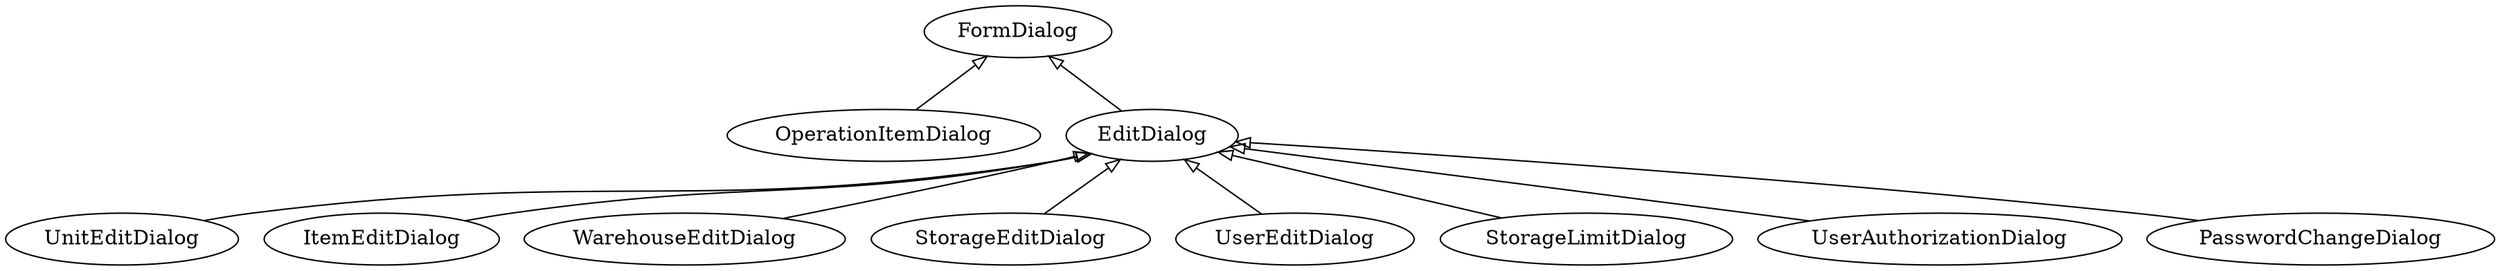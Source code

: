digraph G {
	rankdir=BT;
	edge[arrowhead=onormal]
	EditDialog->FormDialog
	UnitEditDialog->EditDialog
	ItemEditDialog->EditDialog
	WarehouseEditDialog->EditDialog
	StorageEditDialog->EditDialog
	UserEditDialog->EditDialog
	StorageLimitDialog->EditDialog
	UserAuthorizationDialog->EditDialog
	PasswordChangeDialog->EditDialog
	OperationItemDialog->FormDialog
}
